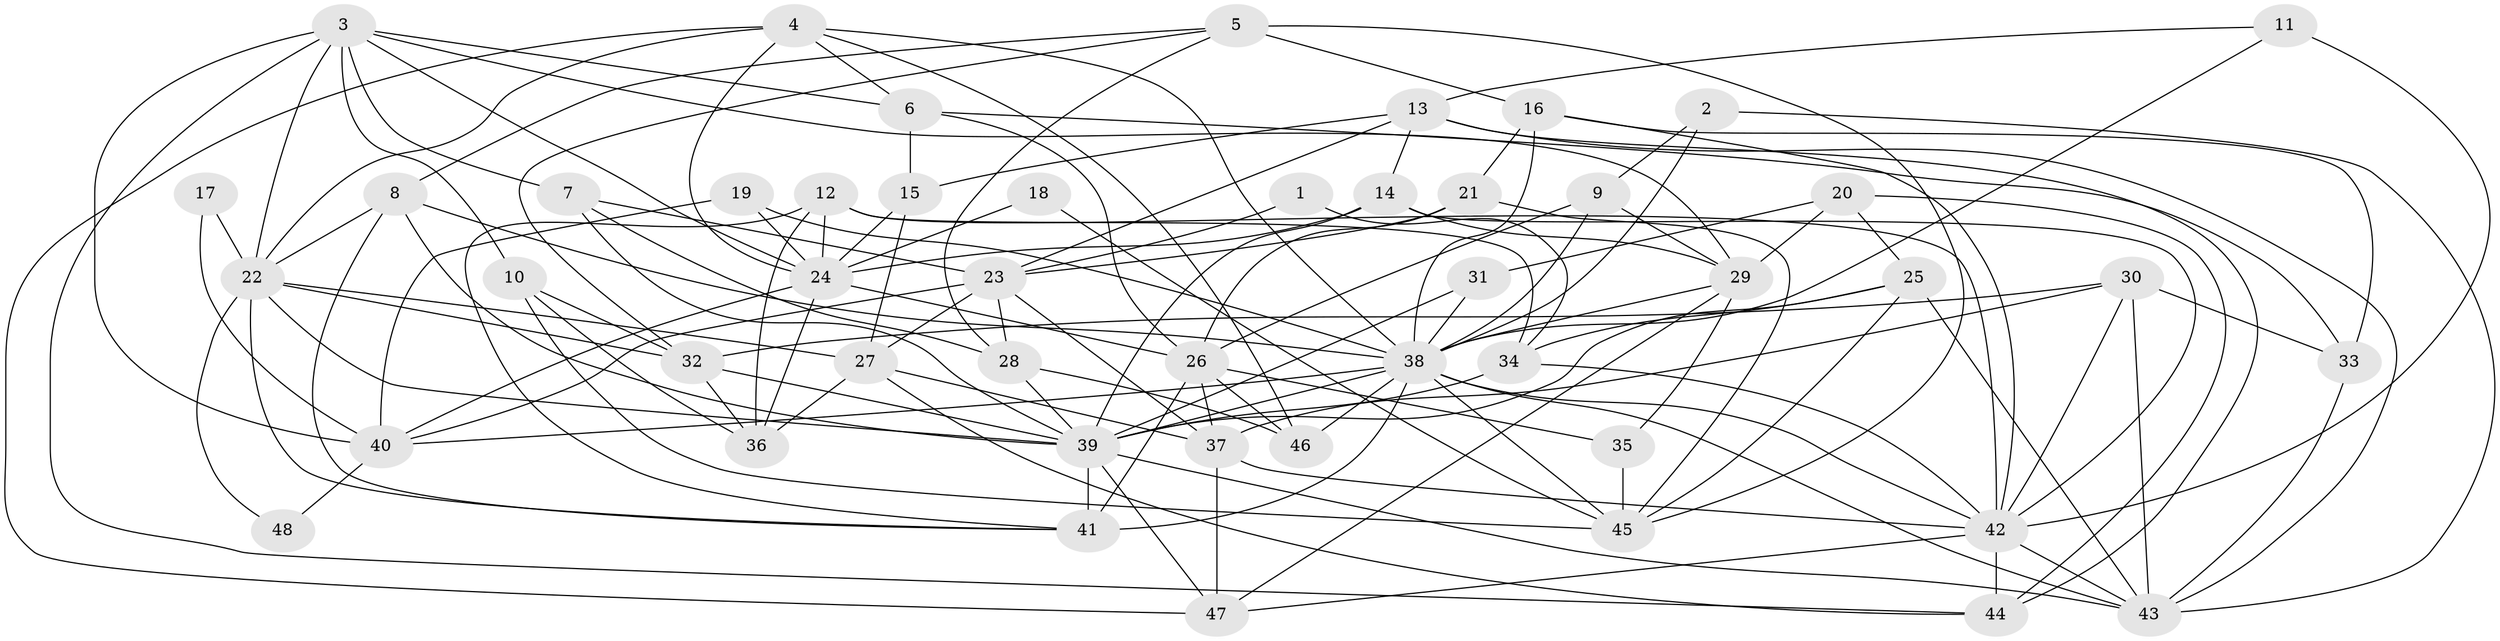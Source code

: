 // original degree distribution, {9: 0.010416666666666666, 3: 0.2708333333333333, 4: 0.16666666666666666, 6: 0.07291666666666667, 5: 0.2708333333333333, 2: 0.16666666666666666, 7: 0.03125, 8: 0.010416666666666666}
// Generated by graph-tools (version 1.1) at 2025/26/03/09/25 03:26:19]
// undirected, 48 vertices, 134 edges
graph export_dot {
graph [start="1"]
  node [color=gray90,style=filled];
  1;
  2;
  3;
  4;
  5;
  6;
  7;
  8;
  9;
  10;
  11;
  12;
  13;
  14;
  15;
  16;
  17;
  18;
  19;
  20;
  21;
  22;
  23;
  24;
  25;
  26;
  27;
  28;
  29;
  30;
  31;
  32;
  33;
  34;
  35;
  36;
  37;
  38;
  39;
  40;
  41;
  42;
  43;
  44;
  45;
  46;
  47;
  48;
  1 -- 23 [weight=1.0];
  1 -- 34 [weight=1.0];
  2 -- 9 [weight=1.0];
  2 -- 38 [weight=1.0];
  2 -- 43 [weight=1.0];
  3 -- 6 [weight=1.0];
  3 -- 7 [weight=1.0];
  3 -- 10 [weight=1.0];
  3 -- 22 [weight=1.0];
  3 -- 24 [weight=1.0];
  3 -- 29 [weight=1.0];
  3 -- 40 [weight=1.0];
  3 -- 44 [weight=1.0];
  4 -- 6 [weight=1.0];
  4 -- 22 [weight=1.0];
  4 -- 24 [weight=1.0];
  4 -- 38 [weight=1.0];
  4 -- 46 [weight=1.0];
  4 -- 47 [weight=1.0];
  5 -- 8 [weight=1.0];
  5 -- 16 [weight=1.0];
  5 -- 28 [weight=1.0];
  5 -- 32 [weight=1.0];
  5 -- 45 [weight=1.0];
  6 -- 15 [weight=1.0];
  6 -- 26 [weight=1.0];
  6 -- 33 [weight=1.0];
  7 -- 23 [weight=1.0];
  7 -- 28 [weight=1.0];
  7 -- 39 [weight=1.0];
  8 -- 22 [weight=1.0];
  8 -- 38 [weight=1.0];
  8 -- 39 [weight=2.0];
  8 -- 41 [weight=1.0];
  9 -- 26 [weight=1.0];
  9 -- 29 [weight=1.0];
  9 -- 38 [weight=1.0];
  10 -- 32 [weight=1.0];
  10 -- 36 [weight=1.0];
  10 -- 45 [weight=1.0];
  11 -- 13 [weight=1.0];
  11 -- 38 [weight=1.0];
  11 -- 42 [weight=1.0];
  12 -- 24 [weight=1.0];
  12 -- 34 [weight=2.0];
  12 -- 36 [weight=1.0];
  12 -- 41 [weight=1.0];
  12 -- 42 [weight=1.0];
  13 -- 14 [weight=1.0];
  13 -- 15 [weight=1.0];
  13 -- 23 [weight=1.0];
  13 -- 43 [weight=1.0];
  13 -- 44 [weight=1.0];
  14 -- 24 [weight=1.0];
  14 -- 29 [weight=1.0];
  14 -- 39 [weight=1.0];
  14 -- 42 [weight=3.0];
  15 -- 24 [weight=1.0];
  15 -- 27 [weight=1.0];
  16 -- 21 [weight=1.0];
  16 -- 33 [weight=1.0];
  16 -- 38 [weight=1.0];
  16 -- 42 [weight=1.0];
  17 -- 22 [weight=1.0];
  17 -- 40 [weight=1.0];
  18 -- 24 [weight=1.0];
  18 -- 45 [weight=1.0];
  19 -- 24 [weight=1.0];
  19 -- 38 [weight=1.0];
  19 -- 40 [weight=1.0];
  20 -- 25 [weight=1.0];
  20 -- 29 [weight=1.0];
  20 -- 31 [weight=1.0];
  20 -- 44 [weight=1.0];
  21 -- 23 [weight=1.0];
  21 -- 26 [weight=1.0];
  21 -- 45 [weight=1.0];
  22 -- 27 [weight=1.0];
  22 -- 32 [weight=1.0];
  22 -- 39 [weight=1.0];
  22 -- 41 [weight=1.0];
  22 -- 48 [weight=1.0];
  23 -- 27 [weight=1.0];
  23 -- 28 [weight=1.0];
  23 -- 37 [weight=1.0];
  23 -- 40 [weight=1.0];
  24 -- 26 [weight=1.0];
  24 -- 36 [weight=1.0];
  24 -- 40 [weight=1.0];
  25 -- 34 [weight=1.0];
  25 -- 39 [weight=2.0];
  25 -- 43 [weight=1.0];
  25 -- 45 [weight=1.0];
  26 -- 35 [weight=1.0];
  26 -- 37 [weight=1.0];
  26 -- 41 [weight=1.0];
  26 -- 46 [weight=1.0];
  27 -- 36 [weight=1.0];
  27 -- 37 [weight=1.0];
  27 -- 44 [weight=1.0];
  28 -- 39 [weight=1.0];
  28 -- 46 [weight=2.0];
  29 -- 35 [weight=1.0];
  29 -- 38 [weight=1.0];
  29 -- 47 [weight=1.0];
  30 -- 32 [weight=1.0];
  30 -- 33 [weight=1.0];
  30 -- 37 [weight=1.0];
  30 -- 42 [weight=1.0];
  30 -- 43 [weight=1.0];
  31 -- 38 [weight=1.0];
  31 -- 39 [weight=1.0];
  32 -- 36 [weight=1.0];
  32 -- 39 [weight=1.0];
  33 -- 43 [weight=1.0];
  34 -- 39 [weight=1.0];
  34 -- 42 [weight=1.0];
  35 -- 45 [weight=1.0];
  37 -- 42 [weight=1.0];
  37 -- 47 [weight=1.0];
  38 -- 39 [weight=1.0];
  38 -- 40 [weight=1.0];
  38 -- 41 [weight=2.0];
  38 -- 42 [weight=1.0];
  38 -- 43 [weight=1.0];
  38 -- 45 [weight=1.0];
  38 -- 46 [weight=2.0];
  39 -- 41 [weight=2.0];
  39 -- 43 [weight=1.0];
  39 -- 47 [weight=1.0];
  40 -- 48 [weight=1.0];
  42 -- 43 [weight=1.0];
  42 -- 44 [weight=1.0];
  42 -- 47 [weight=1.0];
}
